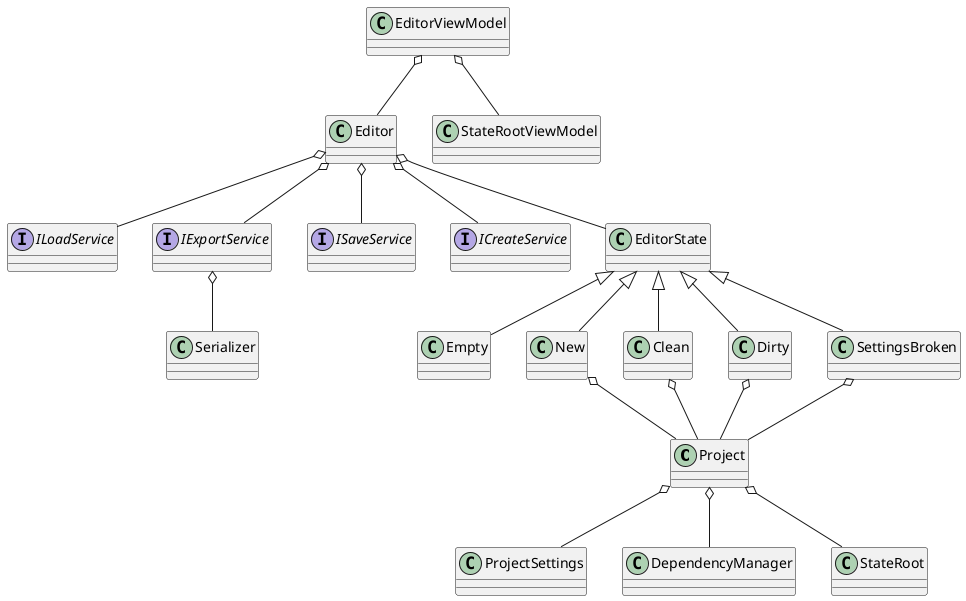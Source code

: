 @startuml

class Project
interface ILoadService
interface IExportService
interface ISaveService
interface ICreateService

EditorViewModel o-- Editor
Editor o-- ILoadService
Editor o-- IExportService
Editor o-- ISaveService
Editor o-- ICreateService
IExportService o-- Serializer

Editor o-- EditorState
EditorState <|-- Empty
EditorState <|-- New
EditorState <|-- Clean
EditorState <|-- Dirty
EditorState <|-- SettingsBroken
New o-- Project
Clean o-- Project
Dirty o-- Project
SettingsBroken o-- Project

Project o-- ProjectSettings
Project o-- DependencyManager
Project o-- StateRoot

EditorViewModel o-- StateRootViewModel

@enduml